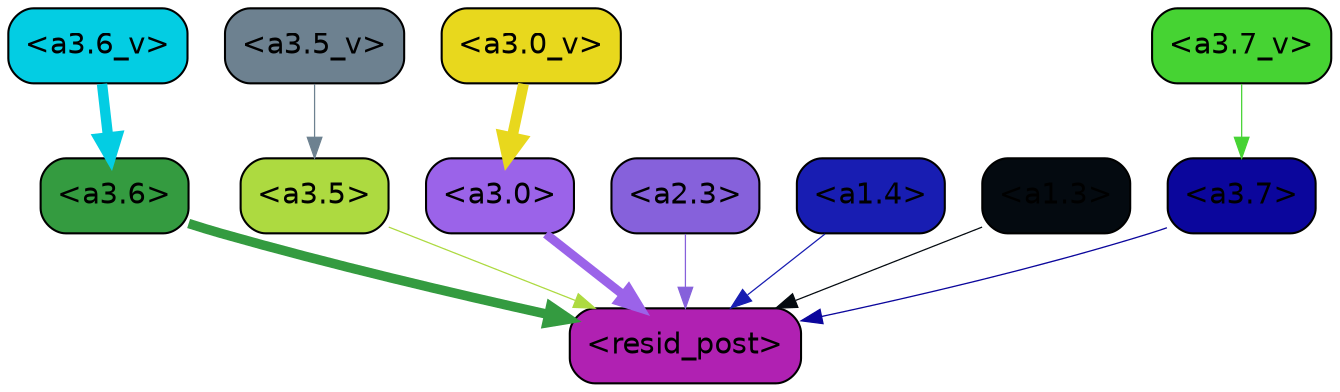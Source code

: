 strict digraph "" {
	graph [bgcolor=transparent,
		layout=dot,
		overlap=false,
		splines=true
	];
	"<a3.7>"	[color=black,
		fillcolor="#0b069c",
		fontname=Helvetica,
		shape=box,
		style="filled, rounded"];
	"<resid_post>"	[color=black,
		fillcolor="#b021b2",
		fontname=Helvetica,
		shape=box,
		style="filled, rounded"];
	"<a3.7>" -> "<resid_post>"	[color="#0b069c",
		penwidth=0.6239100098609924];
	"<a3.6>"	[color=black,
		fillcolor="#349b40",
		fontname=Helvetica,
		shape=box,
		style="filled, rounded"];
	"<a3.6>" -> "<resid_post>"	[color="#349b40",
		penwidth=4.569062113761902];
	"<a3.5>"	[color=black,
		fillcolor="#adda40",
		fontname=Helvetica,
		shape=box,
		style="filled, rounded"];
	"<a3.5>" -> "<resid_post>"	[color="#adda40",
		penwidth=0.6];
	"<a3.0>"	[color=black,
		fillcolor="#9b63e9",
		fontname=Helvetica,
		shape=box,
		style="filled, rounded"];
	"<a3.0>" -> "<resid_post>"	[color="#9b63e9",
		penwidth=4.283544182777405];
	"<a2.3>"	[color=black,
		fillcolor="#8661db",
		fontname=Helvetica,
		shape=box,
		style="filled, rounded"];
	"<a2.3>" -> "<resid_post>"	[color="#8661db",
		penwidth=0.6];
	"<a1.4>"	[color=black,
		fillcolor="#181db2",
		fontname=Helvetica,
		shape=box,
		style="filled, rounded"];
	"<a1.4>" -> "<resid_post>"	[color="#181db2",
		penwidth=0.6];
	"<a1.3>"	[color=black,
		fillcolor="#040a10",
		fontname=Helvetica,
		shape=box,
		style="filled, rounded"];
	"<a1.3>" -> "<resid_post>"	[color="#040a10",
		penwidth=0.6];
	"<a3.7_v>"	[color=black,
		fillcolor="#46d333",
		fontname=Helvetica,
		shape=box,
		style="filled, rounded"];
	"<a3.7_v>" -> "<a3.7>"	[color="#46d333",
		penwidth=0.6];
	"<a3.6_v>"	[color=black,
		fillcolor="#03cde3",
		fontname=Helvetica,
		shape=box,
		style="filled, rounded"];
	"<a3.6_v>" -> "<a3.6>"	[color="#03cde3",
		penwidth=4.981305837631226];
	"<a3.5_v>"	[color=black,
		fillcolor="#6d8190",
		fontname=Helvetica,
		shape=box,
		style="filled, rounded"];
	"<a3.5_v>" -> "<a3.5>"	[color="#6d8190",
		penwidth=0.6];
	"<a3.0_v>"	[color=black,
		fillcolor="#e8d81d",
		fontname=Helvetica,
		shape=box,
		style="filled, rounded"];
	"<a3.0_v>" -> "<a3.0>"	[color="#e8d81d",
		penwidth=5.168330669403076];
}
